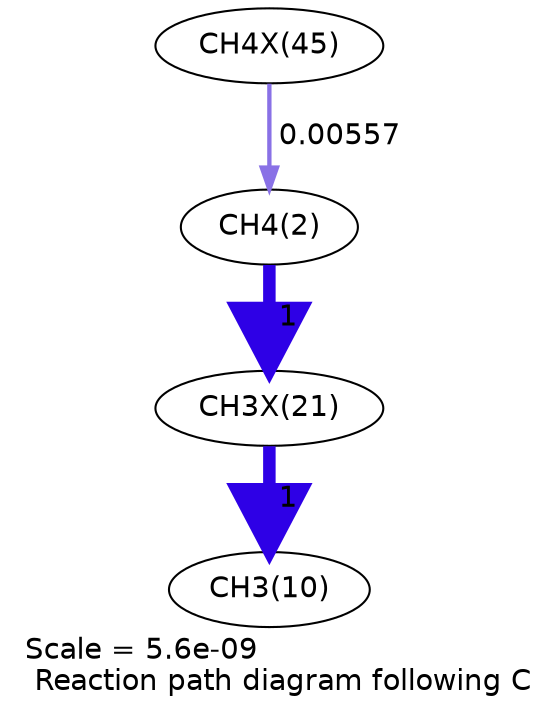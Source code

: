 digraph reaction_paths {
center=1;
s100 -> s4[fontname="Helvetica", penwidth=2.08, arrowsize=1.04, color="0.7, 0.506, 0.9"
, label=" 0.00557"];
s4 -> s92[fontname="Helvetica", penwidth=6, arrowsize=3, color="0.7, 1.5, 0.9"
, label=" 1"];
s92 -> s12[fontname="Helvetica", penwidth=6, arrowsize=3, color="0.7, 1.5, 0.9"
, label=" 1"];
s4 [ fontname="Helvetica", label="CH4(2)"];
s12 [ fontname="Helvetica", label="CH3(10)"];
s92 [ fontname="Helvetica", label="CH3X(21)"];
s100 [ fontname="Helvetica", label="CH4X(45)"];
 label = "Scale = 5.6e-09\l Reaction path diagram following C";
 fontname = "Helvetica";
}
